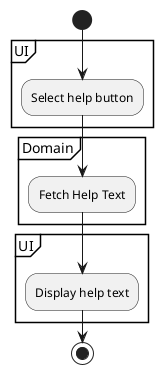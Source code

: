 
@startuml
skinparam linetype ortho
start
partition UI {
    :Select help button;
}
partition Domain {
    :Fetch Help Text;
}
partition UI {
    :Display help text;
}

stop
@enduml
